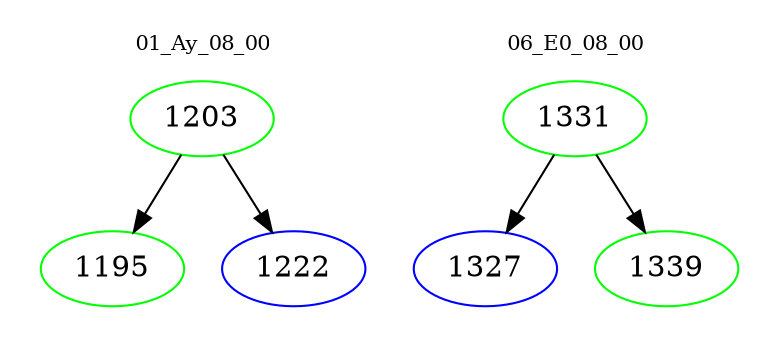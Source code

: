 digraph{
subgraph cluster_0 {
color = white
label = "01_Ay_08_00";
fontsize=10;
T0_1203 [label="1203", color="green"]
T0_1203 -> T0_1195 [color="black"]
T0_1195 [label="1195", color="green"]
T0_1203 -> T0_1222 [color="black"]
T0_1222 [label="1222", color="blue"]
}
subgraph cluster_1 {
color = white
label = "06_E0_08_00";
fontsize=10;
T1_1331 [label="1331", color="green"]
T1_1331 -> T1_1327 [color="black"]
T1_1327 [label="1327", color="blue"]
T1_1331 -> T1_1339 [color="black"]
T1_1339 [label="1339", color="green"]
}
}

